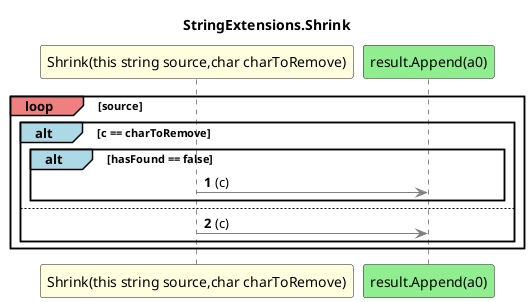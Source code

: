 @startuml StringExtensions.Shrink
title StringExtensions.Shrink
participant "Shrink(this string source,char charToRemove)" as Shrink_p0_p1 #LightYellow
participant "result.Append(a0)" as result_Append_a0 #LightGreen
autonumber
loop#LightCoral source
    alt#LightBlue c == charToRemove
        alt#LightBlue hasFound == false
            Shrink_p0_p1 -[#grey]> result_Append_a0 : (c)
        end
        else
            Shrink_p0_p1 -[#grey]> result_Append_a0 : (c)
    end
end
@enduml
